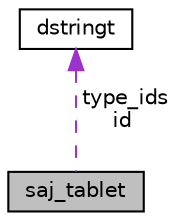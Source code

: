 digraph "saj_tablet"
{
 // LATEX_PDF_SIZE
  bgcolor="transparent";
  edge [fontname="Helvetica",fontsize="10",labelfontname="Helvetica",labelfontsize="10"];
  node [fontname="Helvetica",fontsize="10",shape=record];
  Node1 [label="saj_tablet",height=0.2,width=0.4,color="black", fillcolor="grey75", style="filled", fontcolor="black",tooltip="produce canonical ordering for associative and commutative binary operators"];
  Node2 -> Node1 [dir="back",color="darkorchid3",fontsize="10",style="dashed",label=" type_ids\nid" ,fontname="Helvetica"];
  Node2 [label="dstringt",height=0.2,width=0.4,color="black",URL="$classdstringt.html",tooltip="dstringt has one field, an unsigned integer no which is an index into a static table of strings."];
}
